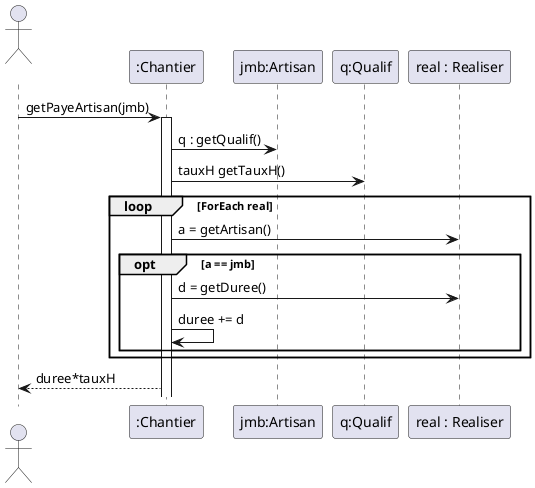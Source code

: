 @startuml


actor a as " "
participant c as ":Chantier" 
participant jmb as "jmb:Artisan"
participant q as "q:Qualif"

a -> c : getPayeArtisan(jmb)
activate c

c -> jmb : q : getQualif()

c -> q : tauxH getTauxH()
participant real as "real : Realiser"

loop ForEach real

    c -> real : a = getArtisan()
    opt a == jmb
        c -> real : d = getDuree()
        c -> c : duree += d
    end 
end

a <-- c : duree*tauxH

@enduml